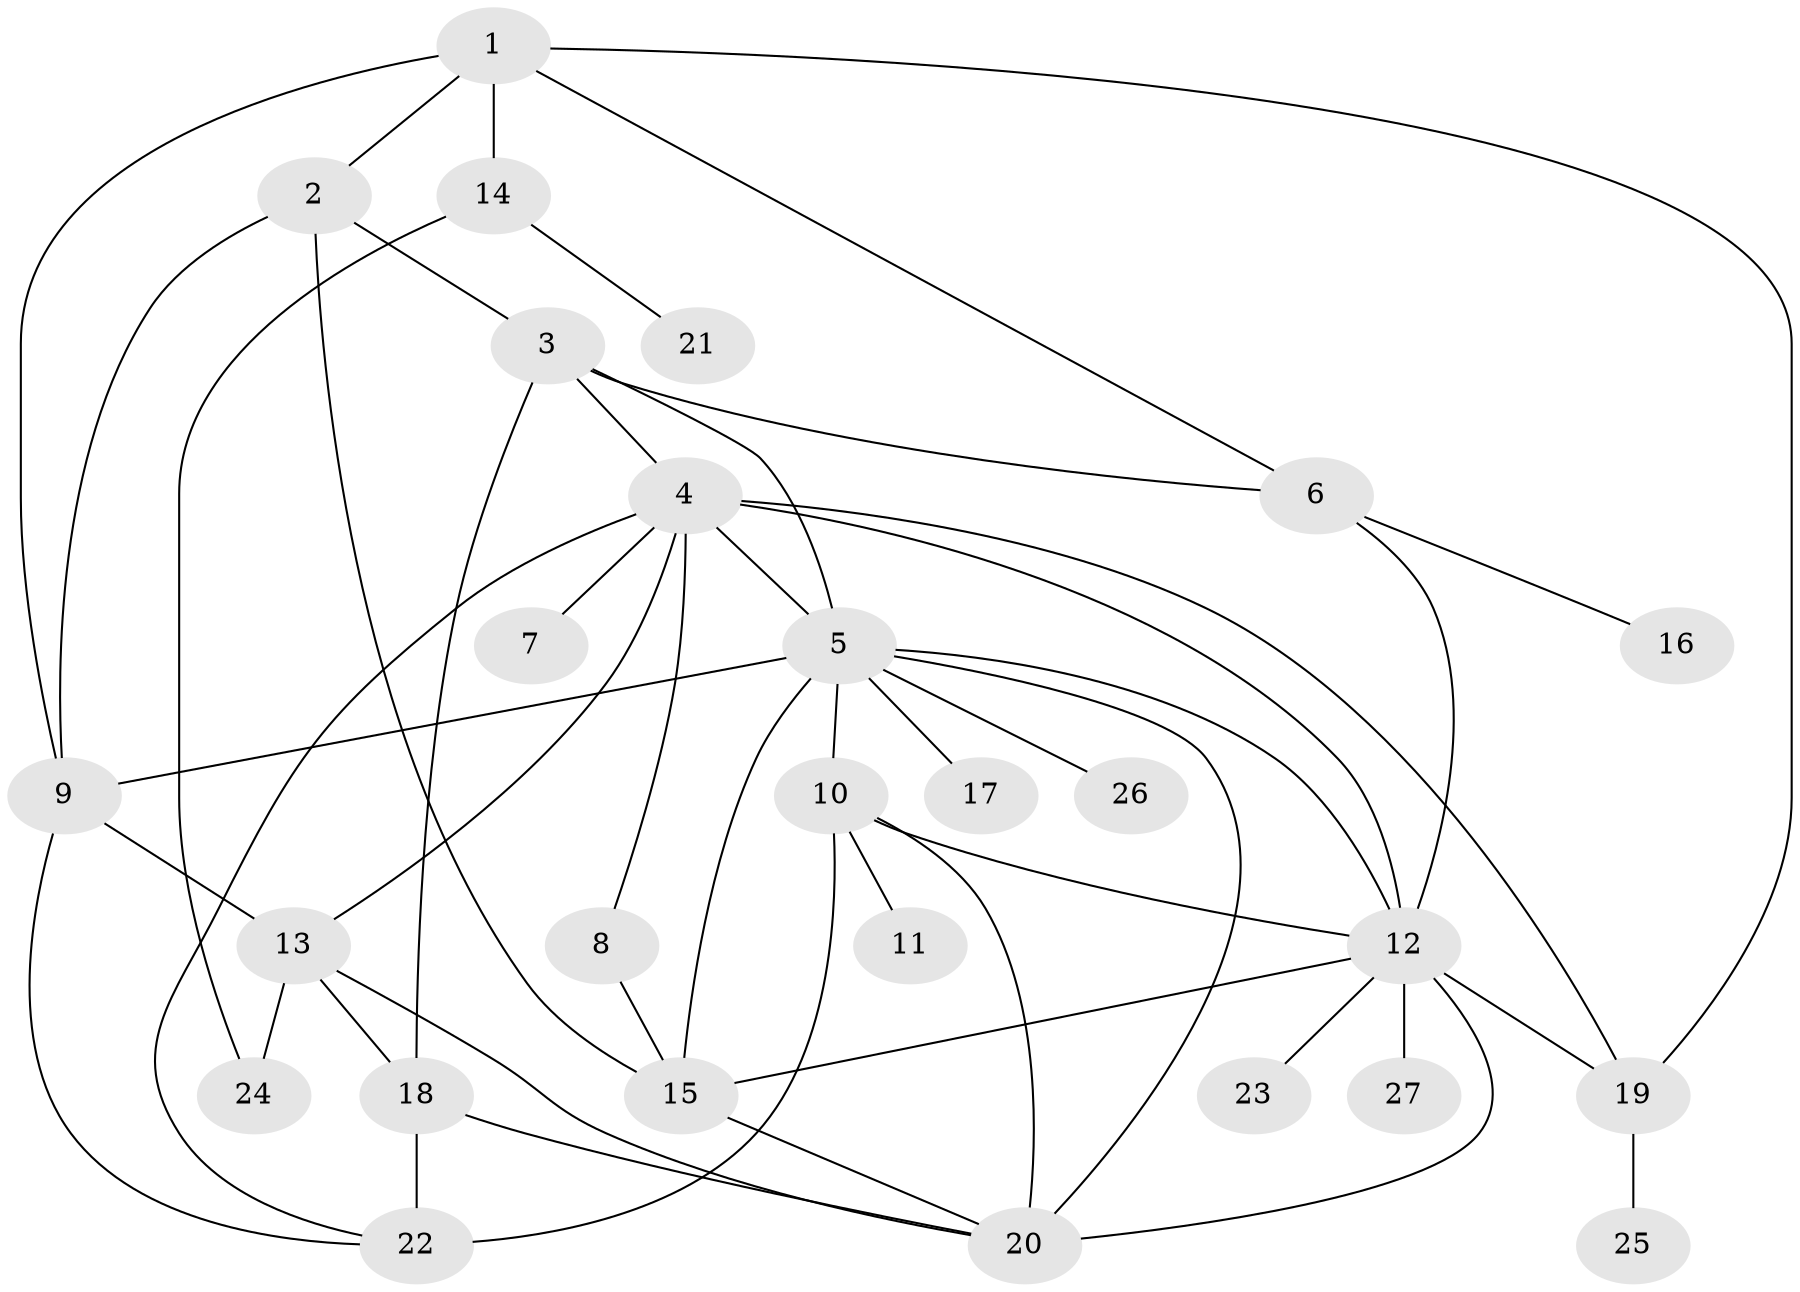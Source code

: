 // original degree distribution, {5: 0.037037037037037035, 3: 0.3333333333333333, 7: 0.037037037037037035, 9: 0.018518518518518517, 2: 0.2037037037037037, 1: 0.2037037037037037, 4: 0.14814814814814814, 6: 0.018518518518518517}
// Generated by graph-tools (version 1.1) at 2025/49/03/04/25 22:49:11]
// undirected, 27 vertices, 49 edges
graph export_dot {
  node [color=gray90,style=filled];
  1;
  2;
  3;
  4;
  5;
  6;
  7;
  8;
  9;
  10;
  11;
  12;
  13;
  14;
  15;
  16;
  17;
  18;
  19;
  20;
  21;
  22;
  23;
  24;
  25;
  26;
  27;
  1 -- 2 [weight=1.0];
  1 -- 6 [weight=1.0];
  1 -- 9 [weight=1.0];
  1 -- 14 [weight=1.0];
  1 -- 19 [weight=1.0];
  2 -- 3 [weight=1.0];
  2 -- 9 [weight=1.0];
  2 -- 15 [weight=1.0];
  3 -- 4 [weight=1.0];
  3 -- 5 [weight=1.0];
  3 -- 6 [weight=1.0];
  3 -- 18 [weight=1.0];
  4 -- 5 [weight=1.0];
  4 -- 7 [weight=1.0];
  4 -- 8 [weight=1.0];
  4 -- 12 [weight=1.0];
  4 -- 13 [weight=1.0];
  4 -- 19 [weight=1.0];
  4 -- 22 [weight=1.0];
  5 -- 9 [weight=1.0];
  5 -- 10 [weight=1.0];
  5 -- 12 [weight=1.0];
  5 -- 15 [weight=1.0];
  5 -- 17 [weight=1.0];
  5 -- 20 [weight=1.0];
  5 -- 26 [weight=1.0];
  6 -- 12 [weight=1.0];
  6 -- 16 [weight=1.0];
  8 -- 15 [weight=1.0];
  9 -- 13 [weight=1.0];
  9 -- 22 [weight=1.0];
  10 -- 11 [weight=1.0];
  10 -- 12 [weight=1.0];
  10 -- 20 [weight=2.0];
  10 -- 22 [weight=1.0];
  12 -- 15 [weight=1.0];
  12 -- 19 [weight=2.0];
  12 -- 20 [weight=1.0];
  12 -- 23 [weight=1.0];
  12 -- 27 [weight=1.0];
  13 -- 18 [weight=1.0];
  13 -- 20 [weight=1.0];
  13 -- 24 [weight=1.0];
  14 -- 21 [weight=1.0];
  14 -- 24 [weight=1.0];
  15 -- 20 [weight=1.0];
  18 -- 20 [weight=1.0];
  18 -- 22 [weight=2.0];
  19 -- 25 [weight=1.0];
}
